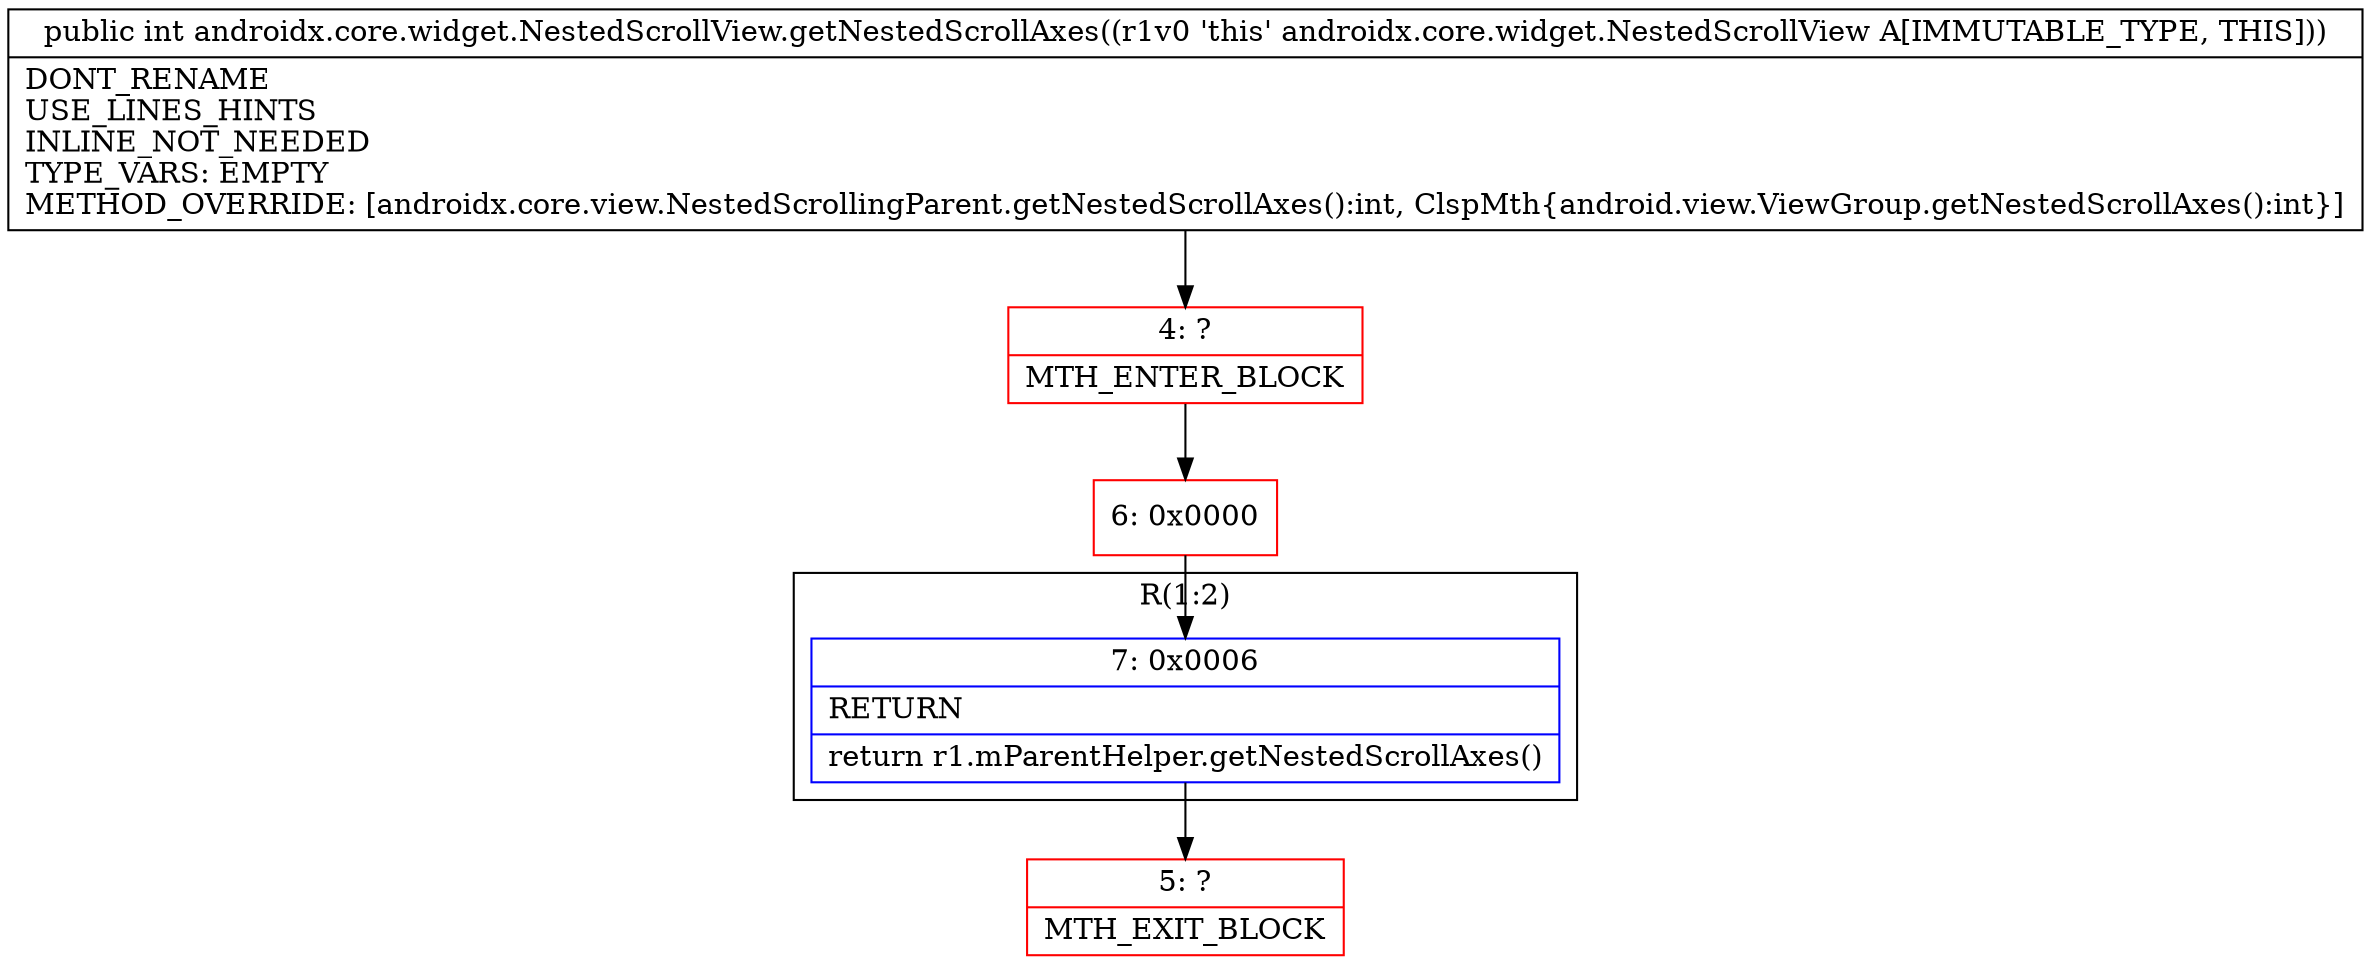 digraph "CFG forandroidx.core.widget.NestedScrollView.getNestedScrollAxes()I" {
subgraph cluster_Region_888806660 {
label = "R(1:2)";
node [shape=record,color=blue];
Node_7 [shape=record,label="{7\:\ 0x0006|RETURN\l|return r1.mParentHelper.getNestedScrollAxes()\l}"];
}
Node_4 [shape=record,color=red,label="{4\:\ ?|MTH_ENTER_BLOCK\l}"];
Node_6 [shape=record,color=red,label="{6\:\ 0x0000}"];
Node_5 [shape=record,color=red,label="{5\:\ ?|MTH_EXIT_BLOCK\l}"];
MethodNode[shape=record,label="{public int androidx.core.widget.NestedScrollView.getNestedScrollAxes((r1v0 'this' androidx.core.widget.NestedScrollView A[IMMUTABLE_TYPE, THIS]))  | DONT_RENAME\lUSE_LINES_HINTS\lINLINE_NOT_NEEDED\lTYPE_VARS: EMPTY\lMETHOD_OVERRIDE: [androidx.core.view.NestedScrollingParent.getNestedScrollAxes():int, ClspMth\{android.view.ViewGroup.getNestedScrollAxes():int\}]\l}"];
MethodNode -> Node_4;Node_7 -> Node_5;
Node_4 -> Node_6;
Node_6 -> Node_7;
}

